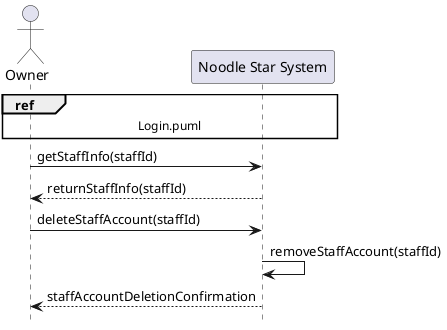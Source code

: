 @startuml
hide footbox
actor Owner
participant "Noodle Star System" as System


ref over Owner, System : Login.puml
Owner -> System: getStaffInfo(staffId)
System --> Owner: returnStaffInfo(staffId)


Owner -> System: deleteStaffAccount(staffId)
System -> System: removeStaffAccount(staffId)
System --> Owner: staffAccountDeletionConfirmation
@enduml
